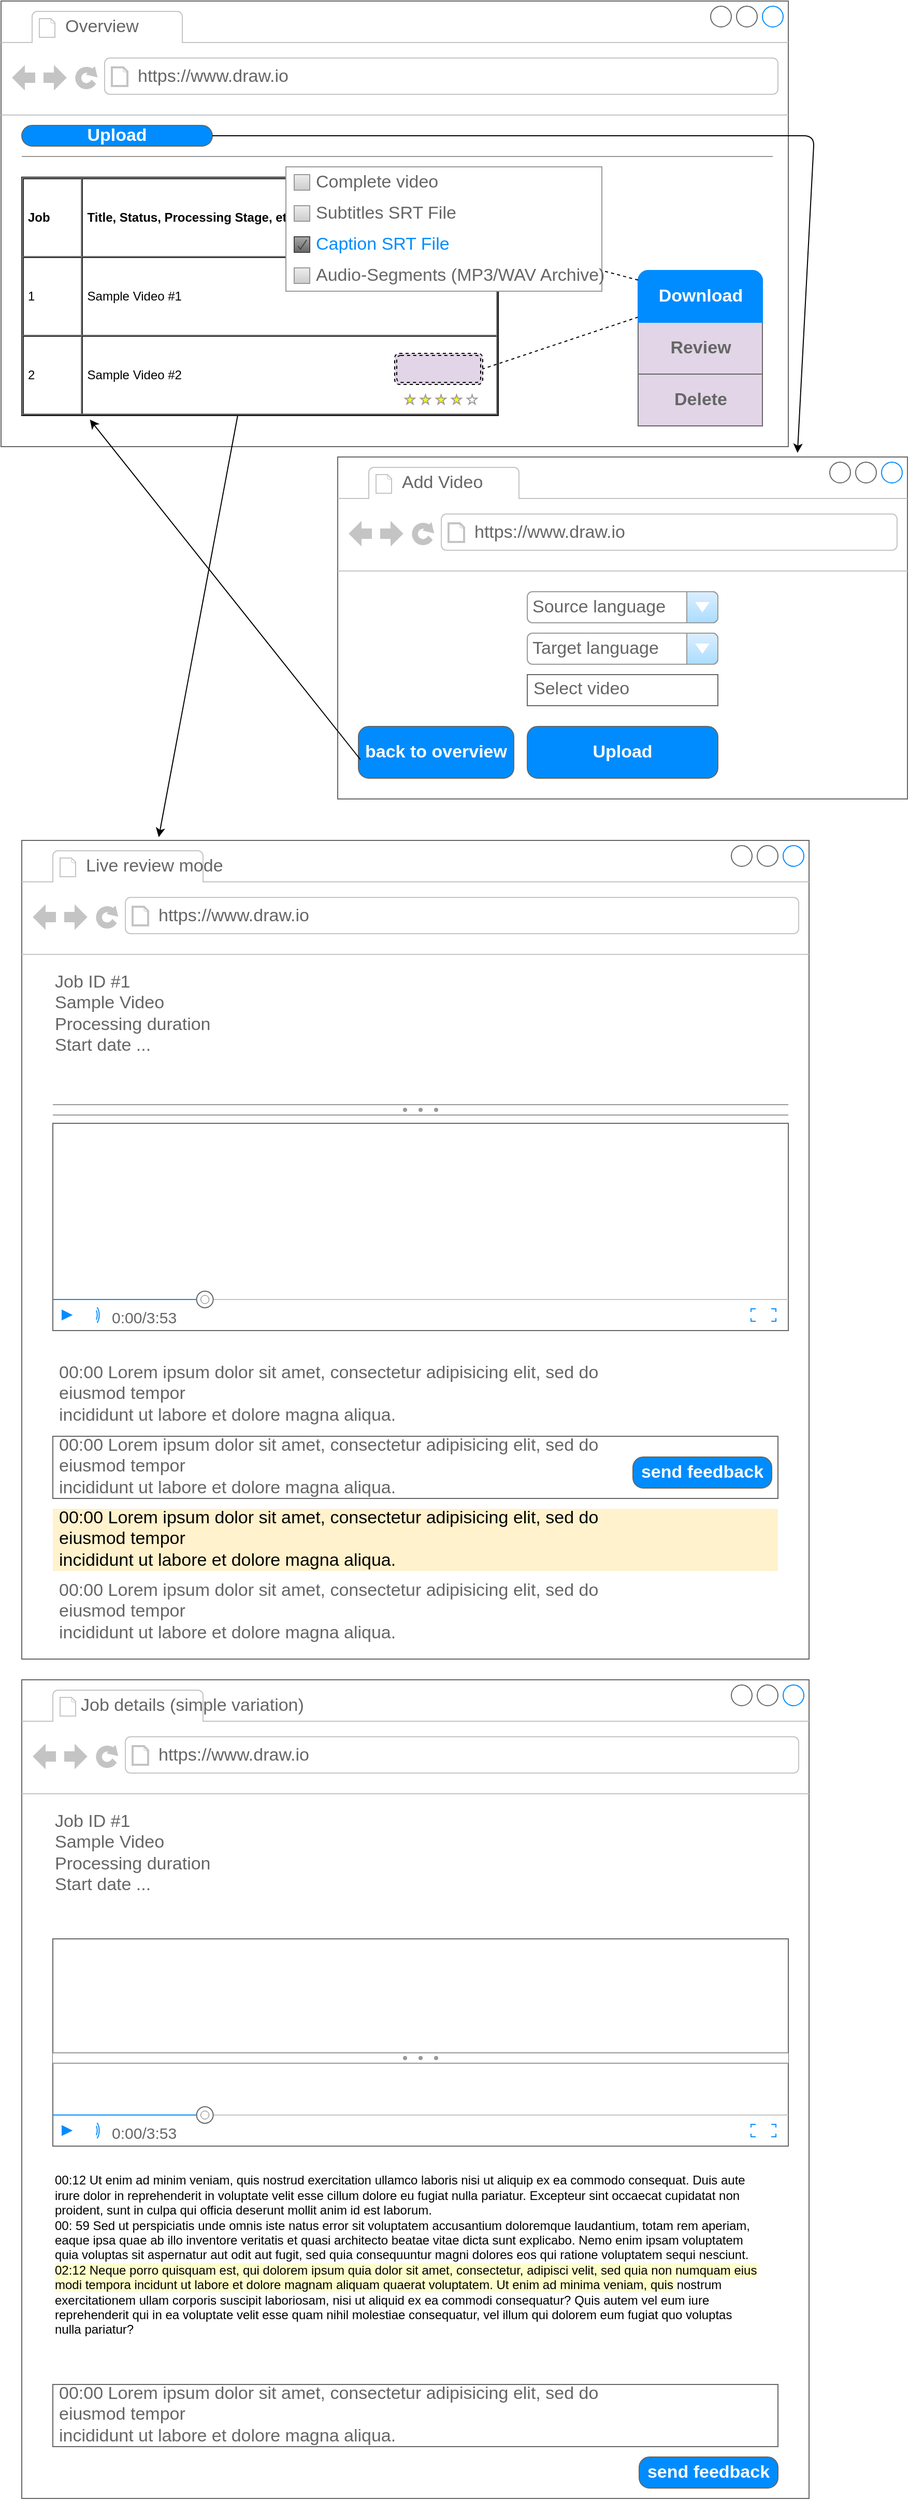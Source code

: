 <mxfile version="14.7.3" type="device"><diagram id="PIxG4g1zrgagHd277AB5" name="Page-1"><mxGraphModel dx="1482" dy="1109" grid="1" gridSize="10" guides="1" tooltips="1" connect="1" arrows="1" fold="1" page="1" pageScale="1" pageWidth="827" pageHeight="1169" math="0" shadow="0"><root><mxCell id="0"/><mxCell id="1" parent="0"/><mxCell id="Z8X20pCei4_Sd58Vjgi2-7" value="" style="strokeWidth=1;shadow=0;dashed=0;align=center;html=1;shape=mxgraph.mockup.containers.browserWindow;rSize=0;strokeColor=#666666;strokeColor2=#008cff;strokeColor3=#c4c4c4;mainText=,;recursiveResize=0;" vertex="1" parent="1"><mxGeometry x="25" y="40" width="760" height="430" as="geometry"/></mxCell><mxCell id="Z8X20pCei4_Sd58Vjgi2-8" value="Overview" style="strokeWidth=1;shadow=0;dashed=0;align=center;html=1;shape=mxgraph.mockup.containers.anchor;fontSize=17;fontColor=#666666;align=left;" vertex="1" parent="Z8X20pCei4_Sd58Vjgi2-7"><mxGeometry x="60" y="12" width="110" height="26" as="geometry"/></mxCell><mxCell id="Z8X20pCei4_Sd58Vjgi2-9" value="https://www.draw.io" style="strokeWidth=1;shadow=0;dashed=0;align=center;html=1;shape=mxgraph.mockup.containers.anchor;rSize=0;fontSize=17;fontColor=#666666;align=left;" vertex="1" parent="Z8X20pCei4_Sd58Vjgi2-7"><mxGeometry x="130" y="60" width="250" height="26" as="geometry"/></mxCell><mxCell id="Z8X20pCei4_Sd58Vjgi2-25" value="&lt;table style=&quot;font-size: 1em ; width: 100% ; height: 100%&quot; cellspacing=&quot;0&quot; cellpadding=&quot;4&quot; border=&quot;1&quot;&gt;&lt;tbody&gt;&lt;tr&gt;&lt;th&gt;Job&lt;br&gt;&lt;/th&gt;&lt;th&gt;Title, Status, Processing Stage, etc...&lt;br&gt;&lt;/th&gt;&lt;/tr&gt;&lt;tr&gt;&lt;td&gt;1&lt;/td&gt;&lt;td&gt;Sample Video #1&lt;br&gt;&lt;/td&gt;&lt;/tr&gt;&lt;tr&gt;&lt;td&gt;2&lt;br&gt;&lt;/td&gt;&lt;td&gt;Sample Video #2&lt;br&gt;&lt;/td&gt;&lt;/tr&gt;&lt;/tbody&gt;&lt;/table&gt; " style="verticalAlign=top;align=left;overflow=fill;fontSize=12;fontFamily=Helvetica;html=1" vertex="1" parent="Z8X20pCei4_Sd58Vjgi2-7"><mxGeometry x="20" y="170" width="460" height="230" as="geometry"/></mxCell><mxCell id="Z8X20pCei4_Sd58Vjgi2-69" value="" style="verticalLabelPosition=bottom;shadow=0;dashed=0;align=center;html=1;verticalAlign=top;strokeWidth=1;shape=mxgraph.mockup.misc.rating;strokeColor=#999999;fillColor=#ffff00;emptyFillColor=#ffffff;grade=4;ratingScale=5;ratingStyle=star;" vertex="1" parent="Z8X20pCei4_Sd58Vjgi2-7"><mxGeometry x="390" y="380" width="135" height="10" as="geometry"/></mxCell><mxCell id="Z8X20pCei4_Sd58Vjgi2-71" value="" style="verticalLabelPosition=bottom;shadow=0;dashed=0;align=center;html=1;verticalAlign=top;strokeWidth=1;shape=mxgraph.mockup.misc.rating;strokeColor=#999999;fillColor=#ffff00;emptyFillColor=#ffffff;grade=4;ratingScale=5;ratingStyle=star;" vertex="1" parent="Z8X20pCei4_Sd58Vjgi2-7"><mxGeometry x="390" y="260" width="135" height="10" as="geometry"/></mxCell><mxCell id="Z8X20pCei4_Sd58Vjgi2-80" value="Upload" style="strokeWidth=1;shadow=0;dashed=0;align=center;html=1;shape=mxgraph.mockup.buttons.button;strokeColor=#666666;fontColor=#ffffff;mainText=;buttonStyle=round;fontSize=17;fontStyle=1;fillColor=#008cff;whiteSpace=wrap;" vertex="1" parent="Z8X20pCei4_Sd58Vjgi2-7"><mxGeometry x="20" y="120" width="184" height="20" as="geometry"/></mxCell><mxCell id="Z8X20pCei4_Sd58Vjgi2-90" value="" style="shape=ext;double=1;rounded=1;whiteSpace=wrap;html=1;dashed=1;fillColor=#E1D5E7;align=right;" vertex="1" parent="Z8X20pCei4_Sd58Vjgi2-7"><mxGeometry x="380" y="340" width="85" height="30" as="geometry"/></mxCell><mxCell id="Z8X20pCei4_Sd58Vjgi2-89" value="" style="endArrow=none;dashed=1;html=1;entryX=1;entryY=0.5;entryDx=0;entryDy=0;" edge="1" parent="Z8X20pCei4_Sd58Vjgi2-7" source="Z8X20pCei4_Sd58Vjgi2-88" target="Z8X20pCei4_Sd58Vjgi2-90"><mxGeometry width="50" height="50" relative="1" as="geometry"><mxPoint x="285" y="670" as="sourcePoint"/><mxPoint x="335" y="620" as="targetPoint"/></mxGeometry></mxCell><mxCell id="Z8X20pCei4_Sd58Vjgi2-84" value="" style="strokeWidth=1;shadow=0;dashed=0;align=center;html=1;shape=mxgraph.mockup.rrect;rSize=10;strokeColor=#666666;fillColor=#E1D5E7;" vertex="1" parent="Z8X20pCei4_Sd58Vjgi2-7"><mxGeometry x="615" y="260" width="120" height="150" as="geometry"/></mxCell><mxCell id="Z8X20pCei4_Sd58Vjgi2-85" value="Review" style="strokeColor=inherit;fillColor=inherit;gradientColor=inherit;strokeWidth=1;shadow=0;dashed=0;align=center;html=1;shape=mxgraph.mockup.rrect;rSize=0;fontSize=17;fontColor=#666666;fontStyle=1;resizeWidth=1;" vertex="1" parent="Z8X20pCei4_Sd58Vjgi2-84"><mxGeometry width="120" height="50" relative="1" as="geometry"><mxPoint y="50" as="offset"/></mxGeometry></mxCell><mxCell id="Z8X20pCei4_Sd58Vjgi2-86" value="Delete" style="strokeColor=inherit;fillColor=inherit;gradientColor=inherit;strokeWidth=1;shadow=0;dashed=0;align=center;html=1;shape=mxgraph.mockup.rrect;rSize=0;fontSize=17;fontColor=#666666;fontStyle=1;resizeWidth=1;" vertex="1" parent="Z8X20pCei4_Sd58Vjgi2-84"><mxGeometry width="120" height="50" relative="1" as="geometry"><mxPoint y="100" as="offset"/></mxGeometry></mxCell><mxCell id="Z8X20pCei4_Sd58Vjgi2-88" value="Download" style="strokeWidth=1;shadow=0;dashed=0;align=center;html=1;shape=mxgraph.mockup.topButton;rSize=10;fontSize=17;fontColor=#ffffff;fontStyle=1;fillColor=#008cff;strokeColor=#008cff;resizeWidth=1;" vertex="1" parent="Z8X20pCei4_Sd58Vjgi2-84"><mxGeometry width="120" height="50" relative="1" as="geometry"/></mxCell><mxCell id="Z8X20pCei4_Sd58Vjgi2-64" value="" style="strokeWidth=1;shadow=0;dashed=0;align=center;html=1;shape=mxgraph.mockup.forms.rrect;rSize=0;strokeColor=#999999;fillColor=#ffffff;recursiveResize=0;" vertex="1" parent="Z8X20pCei4_Sd58Vjgi2-7"><mxGeometry x="275" y="160" width="305" height="120" as="geometry"/></mxCell><mxCell id="Z8X20pCei4_Sd58Vjgi2-65" value="Complete video" style="strokeWidth=1;shadow=0;dashed=0;align=center;html=1;shape=mxgraph.mockup.forms.rrect;rSize=0;fillColor=#eeeeee;strokeColor=#999999;gradientColor=#cccccc;align=left;spacingLeft=4;fontSize=17;fontColor=#666666;labelPosition=right;" vertex="1" parent="Z8X20pCei4_Sd58Vjgi2-64"><mxGeometry x="8" y="7.5" width="15" height="15" as="geometry"/></mxCell><mxCell id="Z8X20pCei4_Sd58Vjgi2-66" value="Subtitles SRT File" style="strokeWidth=1;shadow=0;dashed=0;align=center;html=1;shape=mxgraph.mockup.forms.rrect;rSize=0;fillColor=#eeeeee;strokeColor=#999999;gradientColor=#cccccc;align=left;spacingLeft=4;fontSize=17;fontColor=#666666;labelPosition=right;" vertex="1" parent="Z8X20pCei4_Sd58Vjgi2-64"><mxGeometry x="8" y="37.5" width="15" height="15" as="geometry"/></mxCell><mxCell id="Z8X20pCei4_Sd58Vjgi2-67" value="Caption SRT File" style="strokeWidth=1;shadow=0;dashed=0;align=center;html=1;shape=mxgraph.mockup.forms.checkbox;rSize=0;resizable=0;fillColor=#aaaaaa;strokeColor=#444444;gradientColor=#666666;align=left;spacingLeft=4;fontSize=17;fontColor=#008cff;labelPosition=right;" vertex="1" parent="Z8X20pCei4_Sd58Vjgi2-64"><mxGeometry x="8" y="67.5" width="15" height="15" as="geometry"/></mxCell><mxCell id="Z8X20pCei4_Sd58Vjgi2-68" value="Audio-Segments (MP3/WAV Archive)" style="strokeWidth=1;shadow=0;dashed=0;align=center;html=1;shape=mxgraph.mockup.forms.rrect;rSize=0;fillColor=#eeeeee;strokeColor=#999999;gradientColor=#cccccc;align=left;spacingLeft=4;fontSize=17;fontColor=#666666;labelPosition=right;" vertex="1" parent="Z8X20pCei4_Sd58Vjgi2-64"><mxGeometry x="8" y="97.5" width="15" height="15" as="geometry"/></mxCell><mxCell id="Z8X20pCei4_Sd58Vjgi2-73" value="" style="endArrow=none;dashed=1;html=1;" edge="1" parent="Z8X20pCei4_Sd58Vjgi2-7" source="Z8X20pCei4_Sd58Vjgi2-88" target="Z8X20pCei4_Sd58Vjgi2-64"><mxGeometry width="50" height="50" relative="1" as="geometry"><mxPoint x="314" y="330" as="sourcePoint"/><mxPoint x="335" y="880" as="targetPoint"/></mxGeometry></mxCell><mxCell id="Z8X20pCei4_Sd58Vjgi2-18" value="" style="strokeWidth=1;shadow=0;dashed=0;align=center;html=1;shape=mxgraph.mockup.containers.browserWindow;rSize=0;strokeColor=#666666;strokeColor2=#008cff;strokeColor3=#c4c4c4;mainText=,;recursiveResize=0;" vertex="1" parent="1"><mxGeometry x="350" y="480" width="550" height="330" as="geometry"/></mxCell><mxCell id="Z8X20pCei4_Sd58Vjgi2-19" value="Add Video" style="strokeWidth=1;shadow=0;dashed=0;align=center;html=1;shape=mxgraph.mockup.containers.anchor;fontSize=17;fontColor=#666666;align=left;" vertex="1" parent="Z8X20pCei4_Sd58Vjgi2-18"><mxGeometry x="60" y="12" width="110" height="26" as="geometry"/></mxCell><mxCell id="Z8X20pCei4_Sd58Vjgi2-20" value="https://www.draw.io" style="strokeWidth=1;shadow=0;dashed=0;align=center;html=1;shape=mxgraph.mockup.containers.anchor;rSize=0;fontSize=17;fontColor=#666666;align=left;" vertex="1" parent="Z8X20pCei4_Sd58Vjgi2-18"><mxGeometry x="130" y="60" width="250" height="26" as="geometry"/></mxCell><mxCell id="Z8X20pCei4_Sd58Vjgi2-21" value="Target language" style="strokeWidth=1;shadow=0;dashed=0;align=center;html=1;shape=mxgraph.mockup.forms.comboBox;strokeColor=#999999;fillColor=#ddeeff;align=left;fillColor2=#aaddff;mainText=;fontColor=#666666;fontSize=17;spacingLeft=3;" vertex="1" parent="Z8X20pCei4_Sd58Vjgi2-18"><mxGeometry x="183" y="170" width="184" height="30" as="geometry"/></mxCell><mxCell id="Z8X20pCei4_Sd58Vjgi2-22" value="Select video" style="strokeWidth=1;shadow=0;dashed=0;align=center;html=1;shape=mxgraph.mockup.text.textBox;fontColor=#666666;align=left;fontSize=17;spacingLeft=4;spacingTop=-3;strokeColor=#666666;mainText=" vertex="1" parent="Z8X20pCei4_Sd58Vjgi2-18"><mxGeometry x="183" y="210" width="184" height="30" as="geometry"/></mxCell><mxCell id="Z8X20pCei4_Sd58Vjgi2-23" value="Upload" style="strokeWidth=1;shadow=0;dashed=0;align=center;html=1;shape=mxgraph.mockup.buttons.button;strokeColor=#666666;fontColor=#ffffff;mainText=;buttonStyle=round;fontSize=17;fontStyle=1;fillColor=#008cff;whiteSpace=wrap;" vertex="1" parent="Z8X20pCei4_Sd58Vjgi2-18"><mxGeometry x="183" y="260" width="184" height="50" as="geometry"/></mxCell><mxCell id="Z8X20pCei4_Sd58Vjgi2-24" value="Source language" style="strokeWidth=1;shadow=0;dashed=0;align=center;html=1;shape=mxgraph.mockup.forms.comboBox;strokeColor=#999999;fillColor=#ddeeff;align=left;fillColor2=#aaddff;mainText=;fontColor=#666666;fontSize=17;spacingLeft=3;" vertex="1" parent="Z8X20pCei4_Sd58Vjgi2-18"><mxGeometry x="183" y="130" width="184" height="30" as="geometry"/></mxCell><mxCell id="Z8X20pCei4_Sd58Vjgi2-82" value="back to overview" style="strokeWidth=1;shadow=0;dashed=0;align=center;html=1;shape=mxgraph.mockup.buttons.button;strokeColor=#666666;fontColor=#ffffff;mainText=;buttonStyle=round;fontSize=17;fontStyle=1;fillColor=#008cff;whiteSpace=wrap;" vertex="1" parent="Z8X20pCei4_Sd58Vjgi2-18"><mxGeometry x="20" y="260" width="150" height="50" as="geometry"/></mxCell><mxCell id="Z8X20pCei4_Sd58Vjgi2-26" value="" style="strokeWidth=1;shadow=0;dashed=0;align=center;html=1;shape=mxgraph.mockup.containers.browserWindow;rSize=0;strokeColor=#666666;strokeColor2=#008cff;strokeColor3=#c4c4c4;mainText=,;recursiveResize=0;" vertex="1" parent="1"><mxGeometry x="45" y="850" width="760" height="790" as="geometry"/></mxCell><mxCell id="Z8X20pCei4_Sd58Vjgi2-27" value="Live review mode" style="strokeWidth=1;shadow=0;dashed=0;align=center;html=1;shape=mxgraph.mockup.containers.anchor;fontSize=17;fontColor=#666666;align=left;" vertex="1" parent="Z8X20pCei4_Sd58Vjgi2-26"><mxGeometry x="60" y="12" width="110" height="26" as="geometry"/></mxCell><mxCell id="Z8X20pCei4_Sd58Vjgi2-28" value="https://www.draw.io" style="strokeWidth=1;shadow=0;dashed=0;align=center;html=1;shape=mxgraph.mockup.containers.anchor;rSize=0;fontSize=17;fontColor=#666666;align=left;" vertex="1" parent="Z8X20pCei4_Sd58Vjgi2-26"><mxGeometry x="130" y="60" width="250" height="26" as="geometry"/></mxCell><mxCell id="Z8X20pCei4_Sd58Vjgi2-29" value="" style="verticalLabelPosition=bottom;shadow=0;dashed=0;align=center;html=1;verticalAlign=top;strokeWidth=1;shape=mxgraph.mockup.containers.videoPlayer;strokeColor=#666666;strokeColor2=#008cff;strokeColor3=#c4c4c4;textColor=#666666;fillColor2=#008cff;barHeight=30;barPos=20;" vertex="1" parent="Z8X20pCei4_Sd58Vjgi2-26"><mxGeometry x="30" y="273" width="710" height="200" as="geometry"/></mxCell><mxCell id="Z8X20pCei4_Sd58Vjgi2-31" value="Job ID #1&lt;br&gt;Sample Video&lt;br&gt;&lt;div&gt;Processing duration&lt;/div&gt;&lt;div&gt;Start date ...&lt;br&gt;&lt;/div&gt;" style="strokeWidth=1;shadow=0;dashed=0;align=center;html=1;shape=mxgraph.mockup.text.bulletedList;textColor=#666666;mainText=,,,,;textSize=17;bulletStyle=none;strokeColor=none;fillColor=none;align=left;verticalAlign=top;fontSize=17;fontColor=#666666;" vertex="1" parent="Z8X20pCei4_Sd58Vjgi2-26"><mxGeometry x="30" y="120" width="150" height="135" as="geometry"/></mxCell><mxCell id="Z8X20pCei4_Sd58Vjgi2-34" value="&lt;div&gt;00:00 Lorem ipsum dolor sit amet, consectetur adipisicing elit, sed do &lt;br/&gt;eiusmod tempor &lt;br&gt;&lt;/div&gt;&lt;div&gt;incididunt ut labore et dolore magna aliqua. &lt;/div&gt;" style="strokeWidth=1;shadow=0;dashed=0;align=center;html=1;shape=mxgraph.mockup.text.textBox;fontColor=#666666;align=left;fontSize=17;spacingLeft=4;spacingTop=-3;mainText=;strokeColor=none;" vertex="1" parent="Z8X20pCei4_Sd58Vjgi2-26"><mxGeometry x="30" y="505" width="700" height="60" as="geometry"/></mxCell><mxCell id="Z8X20pCei4_Sd58Vjgi2-43" value="&lt;div&gt;00:00 Lorem ipsum dolor sit amet, consectetur adipisicing elit, sed do &lt;br/&gt;eiusmod tempor &lt;br&gt;&lt;/div&gt;&lt;div&gt;incididunt ut labore et dolore magna aliqua. &lt;/div&gt;" style="strokeWidth=1;shadow=0;dashed=0;align=center;html=1;shape=mxgraph.mockup.text.textBox;fontColor=#666666;align=left;fontSize=17;spacingLeft=4;spacingTop=-3;strokeColor=#666666;mainText=" vertex="1" parent="Z8X20pCei4_Sd58Vjgi2-26"><mxGeometry x="30" y="575" width="700" height="60" as="geometry"/></mxCell><mxCell id="Z8X20pCei4_Sd58Vjgi2-42" value="send feedback" style="strokeWidth=1;shadow=0;dashed=0;align=center;html=1;shape=mxgraph.mockup.buttons.button;strokeColor=#666666;fontColor=#ffffff;mainText=;buttonStyle=round;fontSize=17;fontStyle=1;fillColor=#008cff;whiteSpace=wrap;" vertex="1" parent="Z8X20pCei4_Sd58Vjgi2-26"><mxGeometry x="590" y="595" width="134" height="30" as="geometry"/></mxCell><mxCell id="Z8X20pCei4_Sd58Vjgi2-55" value="&lt;div&gt;00:00 Lorem ipsum dolor sit amet, consectetur adipisicing elit, sed do &lt;br/&gt;eiusmod tempor &lt;br&gt;&lt;/div&gt;&lt;div&gt;incididunt ut labore et dolore magna aliqua. &lt;/div&gt;" style="strokeWidth=1;shadow=0;dashed=0;align=center;html=1;shape=mxgraph.mockup.text.textBox;align=left;fontSize=17;spacingLeft=4;spacingTop=-3;mainText=;fillColor=#fff2cc;strokeColor=none;" vertex="1" parent="Z8X20pCei4_Sd58Vjgi2-26"><mxGeometry x="30" y="645" width="700" height="60" as="geometry"/></mxCell><mxCell id="Z8X20pCei4_Sd58Vjgi2-57" value="&lt;div&gt;00:00 Lorem ipsum dolor sit amet, consectetur adipisicing elit, sed do &lt;br/&gt;eiusmod tempor &lt;br&gt;&lt;/div&gt;&lt;div&gt;incididunt ut labore et dolore magna aliqua. &lt;/div&gt;" style="strokeWidth=1;shadow=0;dashed=0;align=center;html=1;shape=mxgraph.mockup.text.textBox;fontColor=#666666;align=left;fontSize=17;spacingLeft=4;spacingTop=-3;mainText=;strokeColor=none;" vertex="1" parent="Z8X20pCei4_Sd58Vjgi2-26"><mxGeometry x="30" y="715" width="700" height="60" as="geometry"/></mxCell><mxCell id="Z8X20pCei4_Sd58Vjgi2-30" value="" style="verticalLabelPosition=bottom;shadow=0;dashed=0;align=center;html=1;verticalAlign=top;strokeWidth=1;shape=mxgraph.mockup.forms.splitter;strokeColor=#999999;" vertex="1" parent="1"><mxGeometry x="75" y="1105" width="710" height="10" as="geometry"/></mxCell><mxCell id="Z8X20pCei4_Sd58Vjgi2-44" value="" style="strokeWidth=1;shadow=0;dashed=0;align=center;html=1;shape=mxgraph.mockup.containers.browserWindow;rSize=0;strokeColor=#666666;strokeColor2=#008cff;strokeColor3=#c4c4c4;mainText=,;recursiveResize=0;" vertex="1" parent="1"><mxGeometry x="45" y="1660" width="760" height="790" as="geometry"/></mxCell><mxCell id="Z8X20pCei4_Sd58Vjgi2-45" value="&lt;div&gt;Job details (simple variation)&lt;/div&gt;" style="strokeWidth=1;shadow=0;dashed=0;align=center;html=1;shape=mxgraph.mockup.containers.anchor;fontSize=17;fontColor=#666666;align=left;" vertex="1" parent="Z8X20pCei4_Sd58Vjgi2-44"><mxGeometry x="55" y="12" width="230" height="26" as="geometry"/></mxCell><mxCell id="Z8X20pCei4_Sd58Vjgi2-46" value="https://www.draw.io" style="strokeWidth=1;shadow=0;dashed=0;align=center;html=1;shape=mxgraph.mockup.containers.anchor;rSize=0;fontSize=17;fontColor=#666666;align=left;" vertex="1" parent="Z8X20pCei4_Sd58Vjgi2-44"><mxGeometry x="130" y="60" width="250" height="26" as="geometry"/></mxCell><mxCell id="Z8X20pCei4_Sd58Vjgi2-47" value="" style="verticalLabelPosition=bottom;shadow=0;dashed=0;align=center;html=1;verticalAlign=top;strokeWidth=1;shape=mxgraph.mockup.containers.videoPlayer;strokeColor=#666666;strokeColor2=#008cff;strokeColor3=#c4c4c4;textColor=#666666;fillColor2=#008cff;barHeight=30;barPos=20;" vertex="1" parent="Z8X20pCei4_Sd58Vjgi2-44"><mxGeometry x="30" y="250" width="710" height="200" as="geometry"/></mxCell><mxCell id="Z8X20pCei4_Sd58Vjgi2-48" value="Job ID #1&lt;br&gt;Sample Video&lt;br&gt;&lt;div&gt;Processing duration&lt;/div&gt;&lt;div&gt;Start date ...&lt;br&gt;&lt;/div&gt;" style="strokeWidth=1;shadow=0;dashed=0;align=center;html=1;shape=mxgraph.mockup.text.bulletedList;textColor=#666666;mainText=,,,,;textSize=17;bulletStyle=none;strokeColor=none;fillColor=none;align=left;verticalAlign=top;fontSize=17;fontColor=#666666;" vertex="1" parent="Z8X20pCei4_Sd58Vjgi2-44"><mxGeometry x="30" y="120" width="150" height="135" as="geometry"/></mxCell><mxCell id="Z8X20pCei4_Sd58Vjgi2-49" value="&lt;div&gt;&lt;br&gt;&lt;/div&gt;&lt;div&gt;00:12 Ut enim ad minim veniam, quis nostrud exercitation ullamco laboris nisi ut aliquip ex ea commodo consequat. Duis aute irure dolor in reprehenderit in voluptate velit esse cillum dolore eu fugiat nulla pariatur. Excepteur sint occaecat cupidatat non proident, sunt in culpa qui officia deserunt mollit anim id est laborum.&lt;/div&gt;&lt;div&gt;00: 59 Sed ut perspiciatis unde omnis iste natus error sit voluptatem accusantium doloremque laudantium, totam rem aperiam, eaque ipsa quae ab illo inventore veritatis et quasi architecto beatae vitae dicta sunt explicabo. Nemo enim ipsam voluptatem quia voluptas sit aspernatur aut odit aut fugit, sed quia consequuntur magni dolores eos qui ratione voluptatem sequi nesciunt. &lt;br&gt;&lt;/div&gt;&lt;div&gt;&lt;span style=&quot;background-color: rgb(255 , 255 , 204)&quot;&gt;02:12 Neque porro quisquam est, qui dolorem ipsum quia dolor sit amet, consectetur, adipisci velit, sed quia non numquam eius modi tempora incidunt ut labore et dolore magnam aliquam quaerat voluptatem. Ut enim ad minima veniam, quis &lt;/span&gt;nostrum exercitationem ullam corporis suscipit laboriosam, nisi ut aliquid ex ea commodi consequatur? Quis autem vel eum iure reprehenderit qui in ea voluptate velit esse quam nihil molestiae consequatur, vel illum qui dolorem eum fugiat quo voluptas nulla pariatur?&lt;/div&gt;" style="text;spacingTop=-5;whiteSpace=wrap;html=1;align=left;fontSize=12;fontFamily=Helvetica;fillColor=none;strokeColor=none;" vertex="1" parent="Z8X20pCei4_Sd58Vjgi2-44"><mxGeometry x="30" y="460" width="680" height="220" as="geometry"/></mxCell><mxCell id="Z8X20pCei4_Sd58Vjgi2-50" value="&lt;div&gt;00:00 Lorem ipsum dolor sit amet, consectetur adipisicing elit, sed do &lt;br/&gt;eiusmod tempor &lt;br&gt;&lt;/div&gt;&lt;div&gt;incididunt ut labore et dolore magna aliqua. &lt;/div&gt;" style="strokeWidth=1;shadow=0;dashed=0;align=center;html=1;shape=mxgraph.mockup.text.textBox;fontColor=#666666;align=left;fontSize=17;spacingLeft=4;spacingTop=-3;strokeColor=#666666;mainText=" vertex="1" parent="Z8X20pCei4_Sd58Vjgi2-44"><mxGeometry x="30" y="680" width="700" height="60" as="geometry"/></mxCell><mxCell id="Z8X20pCei4_Sd58Vjgi2-51" value="send feedback" style="strokeWidth=1;shadow=0;dashed=0;align=center;html=1;shape=mxgraph.mockup.buttons.button;strokeColor=#666666;fontColor=#ffffff;mainText=;buttonStyle=round;fontSize=17;fontStyle=1;fillColor=#008cff;whiteSpace=wrap;" vertex="1" parent="Z8X20pCei4_Sd58Vjgi2-44"><mxGeometry x="596" y="750" width="134" height="30" as="geometry"/></mxCell><mxCell id="Z8X20pCei4_Sd58Vjgi2-53" value="" style="verticalLabelPosition=bottom;shadow=0;dashed=0;align=center;html=1;verticalAlign=top;strokeWidth=1;shape=mxgraph.mockup.forms.splitter;strokeColor=#999999;" vertex="1" parent="1"><mxGeometry x="75" y="2020" width="710" height="10" as="geometry"/></mxCell><mxCell id="Z8X20pCei4_Sd58Vjgi2-70" value="" style="endArrow=classic;html=1;entryX=0.174;entryY=-0.004;entryDx=0;entryDy=0;entryPerimeter=0;" edge="1" parent="1" source="Z8X20pCei4_Sd58Vjgi2-25" target="Z8X20pCei4_Sd58Vjgi2-26"><mxGeometry width="50" height="50" relative="1" as="geometry"><mxPoint x="310" y="970" as="sourcePoint"/><mxPoint x="360" y="920" as="targetPoint"/></mxGeometry></mxCell><mxCell id="Z8X20pCei4_Sd58Vjgi2-79" value="" style="verticalLabelPosition=bottom;shadow=0;dashed=0;align=center;html=1;verticalAlign=top;strokeWidth=1;shape=mxgraph.mockup.markup.line;strokeColor=#999999;fillColor=#E1D5E7;" vertex="1" parent="1"><mxGeometry x="45" y="180" width="725" height="20" as="geometry"/></mxCell><mxCell id="Z8X20pCei4_Sd58Vjgi2-81" value="" style="endArrow=classic;html=1;entryX=0.807;entryY=-0.012;entryDx=0;entryDy=0;entryPerimeter=0;" edge="1" parent="1" source="Z8X20pCei4_Sd58Vjgi2-80" target="Z8X20pCei4_Sd58Vjgi2-18"><mxGeometry width="50" height="50" relative="1" as="geometry"><mxPoint x="310" y="610" as="sourcePoint"/><mxPoint x="820" y="300" as="targetPoint"/><Array as="points"><mxPoint x="810" y="170"/></Array></mxGeometry></mxCell><mxCell id="Z8X20pCei4_Sd58Vjgi2-83" value="" style="endArrow=classic;html=1;exitX=0.013;exitY=0.64;exitDx=0;exitDy=0;exitPerimeter=0;entryX=0.143;entryY=1.017;entryDx=0;entryDy=0;entryPerimeter=0;" edge="1" parent="1" source="Z8X20pCei4_Sd58Vjgi2-82" target="Z8X20pCei4_Sd58Vjgi2-25"><mxGeometry width="50" height="50" relative="1" as="geometry"><mxPoint x="310" y="550" as="sourcePoint"/><mxPoint x="360" y="500" as="targetPoint"/></mxGeometry></mxCell></root></mxGraphModel></diagram></mxfile>
